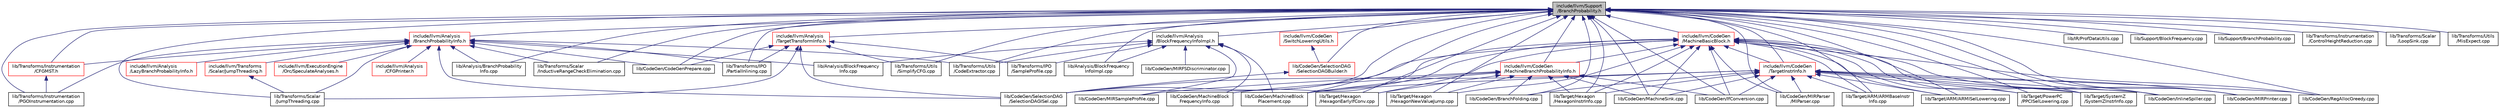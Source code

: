 digraph "include/llvm/Support/BranchProbability.h"
{
 // LATEX_PDF_SIZE
  bgcolor="transparent";
  edge [fontname="Helvetica",fontsize="10",labelfontname="Helvetica",labelfontsize="10"];
  node [fontname="Helvetica",fontsize="10",shape=record];
  Node1 [label="include/llvm/Support\l/BranchProbability.h",height=0.2,width=0.4,color="black", fillcolor="grey75", style="filled", fontcolor="black",tooltip=" "];
  Node1 -> Node2 [dir="back",color="midnightblue",fontsize="10",style="solid",fontname="Helvetica"];
  Node2 [label="include/llvm/Analysis\l/BlockFrequencyInfoImpl.h",height=0.2,width=0.4,color="black",URL="$BlockFrequencyInfoImpl_8h.html",tooltip=" "];
  Node2 -> Node3 [dir="back",color="midnightblue",fontsize="10",style="solid",fontname="Helvetica"];
  Node3 [label="lib/Analysis/BlockFrequency\lInfo.cpp",height=0.2,width=0.4,color="black",URL="$BlockFrequencyInfo_8cpp.html",tooltip=" "];
  Node2 -> Node4 [dir="back",color="midnightblue",fontsize="10",style="solid",fontname="Helvetica"];
  Node4 [label="lib/Analysis/BlockFrequency\lInfoImpl.cpp",height=0.2,width=0.4,color="black",URL="$BlockFrequencyInfoImpl_8cpp.html",tooltip=" "];
  Node2 -> Node5 [dir="back",color="midnightblue",fontsize="10",style="solid",fontname="Helvetica"];
  Node5 [label="lib/CodeGen/MachineBlock\lFrequencyInfo.cpp",height=0.2,width=0.4,color="black",URL="$MachineBlockFrequencyInfo_8cpp.html",tooltip=" "];
  Node2 -> Node6 [dir="back",color="midnightblue",fontsize="10",style="solid",fontname="Helvetica"];
  Node6 [label="lib/CodeGen/MachineBlock\lPlacement.cpp",height=0.2,width=0.4,color="black",URL="$MachineBlockPlacement_8cpp.html",tooltip=" "];
  Node2 -> Node7 [dir="back",color="midnightblue",fontsize="10",style="solid",fontname="Helvetica"];
  Node7 [label="lib/CodeGen/MIRFSDiscriminator.cpp",height=0.2,width=0.4,color="black",URL="$MIRFSDiscriminator_8cpp.html",tooltip=" "];
  Node2 -> Node8 [dir="back",color="midnightblue",fontsize="10",style="solid",fontname="Helvetica"];
  Node8 [label="lib/CodeGen/MIRSampleProfile.cpp",height=0.2,width=0.4,color="black",URL="$MIRSampleProfile_8cpp.html",tooltip=" "];
  Node2 -> Node9 [dir="back",color="midnightblue",fontsize="10",style="solid",fontname="Helvetica"];
  Node9 [label="lib/Transforms/IPO\l/SampleProfile.cpp",height=0.2,width=0.4,color="black",URL="$SampleProfile_8cpp.html",tooltip=" "];
  Node2 -> Node10 [dir="back",color="midnightblue",fontsize="10",style="solid",fontname="Helvetica"];
  Node10 [label="lib/Transforms/Utils\l/CodeExtractor.cpp",height=0.2,width=0.4,color="black",URL="$CodeExtractor_8cpp.html",tooltip=" "];
  Node1 -> Node11 [dir="back",color="midnightblue",fontsize="10",style="solid",fontname="Helvetica"];
  Node11 [label="include/llvm/Analysis\l/BranchProbabilityInfo.h",height=0.2,width=0.4,color="red",URL="$BranchProbabilityInfo_8h.html",tooltip=" "];
  Node11 -> Node12 [dir="back",color="midnightblue",fontsize="10",style="solid",fontname="Helvetica"];
  Node12 [label="include/llvm/Analysis\l/CFGPrinter.h",height=0.2,width=0.4,color="red",URL="$CFGPrinter_8h.html",tooltip=" "];
  Node11 -> Node26 [dir="back",color="midnightblue",fontsize="10",style="solid",fontname="Helvetica"];
  Node26 [label="include/llvm/Analysis\l/LazyBranchProbabilityInfo.h",height=0.2,width=0.4,color="red",URL="$LazyBranchProbabilityInfo_8h.html",tooltip=" "];
  Node11 -> Node39 [dir="back",color="midnightblue",fontsize="10",style="solid",fontname="Helvetica"];
  Node39 [label="include/llvm/ExecutionEngine\l/Orc/SpeculateAnalyses.h",height=0.2,width=0.4,color="red",URL="$SpeculateAnalyses_8h.html",tooltip=" "];
  Node11 -> Node41 [dir="back",color="midnightblue",fontsize="10",style="solid",fontname="Helvetica"];
  Node41 [label="include/llvm/Transforms\l/Scalar/JumpThreading.h",height=0.2,width=0.4,color="red",URL="$JumpThreading_8h.html",tooltip=" "];
  Node41 -> Node43 [dir="back",color="midnightblue",fontsize="10",style="solid",fontname="Helvetica"];
  Node43 [label="lib/Transforms/Scalar\l/JumpThreading.cpp",height=0.2,width=0.4,color="black",URL="$JumpThreading_8cpp.html",tooltip=" "];
  Node11 -> Node3 [dir="back",color="midnightblue",fontsize="10",style="solid",fontname="Helvetica"];
  Node11 -> Node44 [dir="back",color="midnightblue",fontsize="10",style="solid",fontname="Helvetica"];
  Node44 [label="lib/Analysis/BranchProbability\lInfo.cpp",height=0.2,width=0.4,color="black",URL="$BranchProbabilityInfo_8cpp.html",tooltip=" "];
  Node11 -> Node47 [dir="back",color="midnightblue",fontsize="10",style="solid",fontname="Helvetica"];
  Node47 [label="lib/CodeGen/CodeGenPrepare.cpp",height=0.2,width=0.4,color="black",URL="$CodeGenPrepare_8cpp.html",tooltip=" "];
  Node11 -> Node32 [dir="back",color="midnightblue",fontsize="10",style="solid",fontname="Helvetica"];
  Node32 [label="lib/CodeGen/SelectionDAG\l/SelectionDAGISel.cpp",height=0.2,width=0.4,color="black",URL="$SelectionDAGISel_8cpp.html",tooltip=" "];
  Node11 -> Node59 [dir="back",color="midnightblue",fontsize="10",style="solid",fontname="Helvetica"];
  Node59 [label="lib/Transforms/Instrumentation\l/CFGMST.h",height=0.2,width=0.4,color="red",URL="$CFGMST_8h.html",tooltip=" "];
  Node59 -> Node61 [dir="back",color="midnightblue",fontsize="10",style="solid",fontname="Helvetica"];
  Node61 [label="lib/Transforms/Instrumentation\l/PGOInstrumentation.cpp",height=0.2,width=0.4,color="black",URL="$PGOInstrumentation_8cpp.html",tooltip=" "];
  Node11 -> Node61 [dir="back",color="midnightblue",fontsize="10",style="solid",fontname="Helvetica"];
  Node11 -> Node63 [dir="back",color="midnightblue",fontsize="10",style="solid",fontname="Helvetica"];
  Node63 [label="lib/Transforms/IPO\l/PartialInlining.cpp",height=0.2,width=0.4,color="black",URL="$PartialInlining_8cpp.html",tooltip=" "];
  Node11 -> Node64 [dir="back",color="midnightblue",fontsize="10",style="solid",fontname="Helvetica"];
  Node64 [label="lib/Transforms/Scalar\l/InductiveRangeCheckElimination.cpp",height=0.2,width=0.4,color="black",URL="$InductiveRangeCheckElimination_8cpp.html",tooltip=" "];
  Node11 -> Node43 [dir="back",color="midnightblue",fontsize="10",style="solid",fontname="Helvetica"];
  Node11 -> Node10 [dir="back",color="midnightblue",fontsize="10",style="solid",fontname="Helvetica"];
  Node1 -> Node70 [dir="back",color="midnightblue",fontsize="10",style="solid",fontname="Helvetica"];
  Node70 [label="include/llvm/Analysis\l/TargetTransformInfo.h",height=0.2,width=0.4,color="red",URL="$TargetTransformInfo_8h.html",tooltip=" "];
  Node70 -> Node47 [dir="back",color="midnightblue",fontsize="10",style="solid",fontname="Helvetica"];
  Node70 -> Node32 [dir="back",color="midnightblue",fontsize="10",style="solid",fontname="Helvetica"];
  Node70 -> Node63 [dir="back",color="midnightblue",fontsize="10",style="solid",fontname="Helvetica"];
  Node70 -> Node9 [dir="back",color="midnightblue",fontsize="10",style="solid",fontname="Helvetica"];
  Node70 -> Node43 [dir="back",color="midnightblue",fontsize="10",style="solid",fontname="Helvetica"];
  Node70 -> Node284 [dir="back",color="midnightblue",fontsize="10",style="solid",fontname="Helvetica"];
  Node284 [label="lib/Transforms/Utils\l/SimplifyCFG.cpp",height=0.2,width=0.4,color="black",URL="$SimplifyCFG_8cpp.html",tooltip=" "];
  Node1 -> Node289 [dir="back",color="midnightblue",fontsize="10",style="solid",fontname="Helvetica"];
  Node289 [label="include/llvm/CodeGen\l/MachineBasicBlock.h",height=0.2,width=0.4,color="red",URL="$MachineBasicBlock_8h.html",tooltip=" "];
  Node289 -> Node536 [dir="back",color="midnightblue",fontsize="10",style="solid",fontname="Helvetica"];
  Node536 [label="include/llvm/CodeGen\l/MachineBranchProbabilityInfo.h",height=0.2,width=0.4,color="red",URL="$MachineBranchProbabilityInfo_8h.html",tooltip=" "];
  Node536 -> Node501 [dir="back",color="midnightblue",fontsize="10",style="solid",fontname="Helvetica"];
  Node501 [label="lib/CodeGen/BranchFolding.cpp",height=0.2,width=0.4,color="black",URL="$BranchFolding_8cpp.html",tooltip=" "];
  Node536 -> Node502 [dir="back",color="midnightblue",fontsize="10",style="solid",fontname="Helvetica"];
  Node502 [label="lib/CodeGen/IfConversion.cpp",height=0.2,width=0.4,color="black",URL="$IfConversion_8cpp.html",tooltip=" "];
  Node536 -> Node5 [dir="back",color="midnightblue",fontsize="10",style="solid",fontname="Helvetica"];
  Node536 -> Node6 [dir="back",color="midnightblue",fontsize="10",style="solid",fontname="Helvetica"];
  Node536 -> Node540 [dir="back",color="midnightblue",fontsize="10",style="solid",fontname="Helvetica"];
  Node540 [label="lib/CodeGen/MachineSink.cpp",height=0.2,width=0.4,color="black",URL="$MachineSink_8cpp.html",tooltip=" "];
  Node536 -> Node8 [dir="back",color="midnightblue",fontsize="10",style="solid",fontname="Helvetica"];
  Node536 -> Node547 [dir="back",color="midnightblue",fontsize="10",style="solid",fontname="Helvetica"];
  Node547 [label="lib/Target/Hexagon\l/HexagonEarlyIfConv.cpp",height=0.2,width=0.4,color="black",URL="$HexagonEarlyIfConv_8cpp.html",tooltip=" "];
  Node536 -> Node313 [dir="back",color="midnightblue",fontsize="10",style="solid",fontname="Helvetica"];
  Node313 [label="lib/Target/Hexagon\l/HexagonInstrInfo.cpp",height=0.2,width=0.4,color="black",URL="$HexagonInstrInfo_8cpp.html",tooltip=" "];
  Node536 -> Node548 [dir="back",color="midnightblue",fontsize="10",style="solid",fontname="Helvetica"];
  Node548 [label="lib/Target/Hexagon\l/HexagonNewValueJump.cpp",height=0.2,width=0.4,color="black",URL="$HexagonNewValueJump_8cpp.html",tooltip=" "];
  Node289 -> Node886 [dir="back",color="midnightblue",fontsize="10",style="solid",fontname="Helvetica"];
  Node886 [label="include/llvm/CodeGen\l/TargetInstrInfo.h",height=0.2,width=0.4,color="red",URL="$TargetInstrInfo_8h.html",tooltip=" "];
  Node886 -> Node501 [dir="back",color="midnightblue",fontsize="10",style="solid",fontname="Helvetica"];
  Node886 -> Node502 [dir="back",color="midnightblue",fontsize="10",style="solid",fontname="Helvetica"];
  Node886 -> Node403 [dir="back",color="midnightblue",fontsize="10",style="solid",fontname="Helvetica"];
  Node403 [label="lib/CodeGen/InlineSpiller.cpp",height=0.2,width=0.4,color="black",URL="$InlineSpiller_8cpp.html",tooltip=" "];
  Node886 -> Node6 [dir="back",color="midnightblue",fontsize="10",style="solid",fontname="Helvetica"];
  Node886 -> Node540 [dir="back",color="midnightblue",fontsize="10",style="solid",fontname="Helvetica"];
  Node886 -> Node909 [dir="back",color="midnightblue",fontsize="10",style="solid",fontname="Helvetica"];
  Node909 [label="lib/CodeGen/MIRParser\l/MIParser.cpp",height=0.2,width=0.4,color="black",URL="$MIParser_8cpp.html",tooltip=" "];
  Node886 -> Node910 [dir="back",color="midnightblue",fontsize="10",style="solid",fontname="Helvetica"];
  Node910 [label="lib/CodeGen/MIRPrinter.cpp",height=0.2,width=0.4,color="black",URL="$MIRPrinter_8cpp.html",tooltip=" "];
  Node886 -> Node408 [dir="back",color="midnightblue",fontsize="10",style="solid",fontname="Helvetica"];
  Node408 [label="lib/CodeGen/RegAllocGreedy.cpp",height=0.2,width=0.4,color="black",URL="$RegAllocGreedy_8cpp.html",tooltip=" "];
  Node886 -> Node32 [dir="back",color="midnightblue",fontsize="10",style="solid",fontname="Helvetica"];
  Node886 -> Node202 [dir="back",color="midnightblue",fontsize="10",style="solid",fontname="Helvetica"];
  Node202 [label="lib/Target/ARM/ARMBaseInstr\lInfo.cpp",height=0.2,width=0.4,color="black",URL="$ARMBaseInstrInfo_8cpp.html",tooltip=" "];
  Node886 -> Node88 [dir="back",color="midnightblue",fontsize="10",style="solid",fontname="Helvetica"];
  Node88 [label="lib/Target/ARM/ARMISelLowering.cpp",height=0.2,width=0.4,color="black",URL="$ARMISelLowering_8cpp.html",tooltip=" "];
  Node886 -> Node313 [dir="back",color="midnightblue",fontsize="10",style="solid",fontname="Helvetica"];
  Node886 -> Node833 [dir="back",color="midnightblue",fontsize="10",style="solid",fontname="Helvetica"];
  Node833 [label="lib/Target/PowerPC\l/PPCISelLowering.cpp",height=0.2,width=0.4,color="black",URL="$PPCISelLowering_8cpp.html",tooltip=" "];
  Node886 -> Node457 [dir="back",color="midnightblue",fontsize="10",style="solid",fontname="Helvetica"];
  Node457 [label="lib/Target/SystemZ\l/SystemZInstrInfo.cpp",height=0.2,width=0.4,color="black",URL="$SystemZInstrInfo_8cpp.html",tooltip=" "];
  Node289 -> Node502 [dir="back",color="midnightblue",fontsize="10",style="solid",fontname="Helvetica"];
  Node289 -> Node403 [dir="back",color="midnightblue",fontsize="10",style="solid",fontname="Helvetica"];
  Node289 -> Node5 [dir="back",color="midnightblue",fontsize="10",style="solid",fontname="Helvetica"];
  Node289 -> Node6 [dir="back",color="midnightblue",fontsize="10",style="solid",fontname="Helvetica"];
  Node289 -> Node540 [dir="back",color="midnightblue",fontsize="10",style="solid",fontname="Helvetica"];
  Node289 -> Node909 [dir="back",color="midnightblue",fontsize="10",style="solid",fontname="Helvetica"];
  Node289 -> Node910 [dir="back",color="midnightblue",fontsize="10",style="solid",fontname="Helvetica"];
  Node289 -> Node408 [dir="back",color="midnightblue",fontsize="10",style="solid",fontname="Helvetica"];
  Node289 -> Node32 [dir="back",color="midnightblue",fontsize="10",style="solid",fontname="Helvetica"];
  Node289 -> Node202 [dir="back",color="midnightblue",fontsize="10",style="solid",fontname="Helvetica"];
  Node289 -> Node88 [dir="back",color="midnightblue",fontsize="10",style="solid",fontname="Helvetica"];
  Node289 -> Node547 [dir="back",color="midnightblue",fontsize="10",style="solid",fontname="Helvetica"];
  Node289 -> Node313 [dir="back",color="midnightblue",fontsize="10",style="solid",fontname="Helvetica"];
  Node289 -> Node548 [dir="back",color="midnightblue",fontsize="10",style="solid",fontname="Helvetica"];
  Node289 -> Node833 [dir="back",color="midnightblue",fontsize="10",style="solid",fontname="Helvetica"];
  Node289 -> Node457 [dir="back",color="midnightblue",fontsize="10",style="solid",fontname="Helvetica"];
  Node1 -> Node536 [dir="back",color="midnightblue",fontsize="10",style="solid",fontname="Helvetica"];
  Node1 -> Node1504 [dir="back",color="midnightblue",fontsize="10",style="solid",fontname="Helvetica"];
  Node1504 [label="include/llvm/CodeGen\l/SwitchLoweringUtils.h",height=0.2,width=0.4,color="red",URL="$SwitchLoweringUtils_8h.html",tooltip=" "];
  Node1504 -> Node301 [dir="back",color="midnightblue",fontsize="10",style="solid",fontname="Helvetica"];
  Node301 [label="lib/CodeGen/SelectionDAG\l/SelectionDAGBuilder.h",height=0.2,width=0.4,color="red",URL="$SelectionDAGBuilder_8h.html",tooltip=" "];
  Node301 -> Node32 [dir="back",color="midnightblue",fontsize="10",style="solid",fontname="Helvetica"];
  Node1 -> Node886 [dir="back",color="midnightblue",fontsize="10",style="solid",fontname="Helvetica"];
  Node1 -> Node4 [dir="back",color="midnightblue",fontsize="10",style="solid",fontname="Helvetica"];
  Node1 -> Node44 [dir="back",color="midnightblue",fontsize="10",style="solid",fontname="Helvetica"];
  Node1 -> Node501 [dir="back",color="midnightblue",fontsize="10",style="solid",fontname="Helvetica"];
  Node1 -> Node47 [dir="back",color="midnightblue",fontsize="10",style="solid",fontname="Helvetica"];
  Node1 -> Node502 [dir="back",color="midnightblue",fontsize="10",style="solid",fontname="Helvetica"];
  Node1 -> Node403 [dir="back",color="midnightblue",fontsize="10",style="solid",fontname="Helvetica"];
  Node1 -> Node6 [dir="back",color="midnightblue",fontsize="10",style="solid",fontname="Helvetica"];
  Node1 -> Node540 [dir="back",color="midnightblue",fontsize="10",style="solid",fontname="Helvetica"];
  Node1 -> Node909 [dir="back",color="midnightblue",fontsize="10",style="solid",fontname="Helvetica"];
  Node1 -> Node910 [dir="back",color="midnightblue",fontsize="10",style="solid",fontname="Helvetica"];
  Node1 -> Node408 [dir="back",color="midnightblue",fontsize="10",style="solid",fontname="Helvetica"];
  Node1 -> Node301 [dir="back",color="midnightblue",fontsize="10",style="solid",fontname="Helvetica"];
  Node1 -> Node32 [dir="back",color="midnightblue",fontsize="10",style="solid",fontname="Helvetica"];
  Node1 -> Node1505 [dir="back",color="midnightblue",fontsize="10",style="solid",fontname="Helvetica"];
  Node1505 [label="lib/IR/ProfDataUtils.cpp",height=0.2,width=0.4,color="black",URL="$ProfDataUtils_8cpp.html",tooltip=" "];
  Node1 -> Node1506 [dir="back",color="midnightblue",fontsize="10",style="solid",fontname="Helvetica"];
  Node1506 [label="lib/Support/BlockFrequency.cpp",height=0.2,width=0.4,color="black",URL="$BlockFrequency_8cpp.html",tooltip=" "];
  Node1 -> Node1507 [dir="back",color="midnightblue",fontsize="10",style="solid",fontname="Helvetica"];
  Node1507 [label="lib/Support/BranchProbability.cpp",height=0.2,width=0.4,color="black",URL="$BranchProbability_8cpp.html",tooltip=" "];
  Node1 -> Node202 [dir="back",color="midnightblue",fontsize="10",style="solid",fontname="Helvetica"];
  Node1 -> Node88 [dir="back",color="midnightblue",fontsize="10",style="solid",fontname="Helvetica"];
  Node1 -> Node547 [dir="back",color="midnightblue",fontsize="10",style="solid",fontname="Helvetica"];
  Node1 -> Node313 [dir="back",color="midnightblue",fontsize="10",style="solid",fontname="Helvetica"];
  Node1 -> Node548 [dir="back",color="midnightblue",fontsize="10",style="solid",fontname="Helvetica"];
  Node1 -> Node833 [dir="back",color="midnightblue",fontsize="10",style="solid",fontname="Helvetica"];
  Node1 -> Node457 [dir="back",color="midnightblue",fontsize="10",style="solid",fontname="Helvetica"];
  Node1 -> Node59 [dir="back",color="midnightblue",fontsize="10",style="solid",fontname="Helvetica"];
  Node1 -> Node1508 [dir="back",color="midnightblue",fontsize="10",style="solid",fontname="Helvetica"];
  Node1508 [label="lib/Transforms/Instrumentation\l/ControlHeightReduction.cpp",height=0.2,width=0.4,color="black",URL="$ControlHeightReduction_8cpp.html",tooltip=" "];
  Node1 -> Node61 [dir="back",color="midnightblue",fontsize="10",style="solid",fontname="Helvetica"];
  Node1 -> Node63 [dir="back",color="midnightblue",fontsize="10",style="solid",fontname="Helvetica"];
  Node1 -> Node64 [dir="back",color="midnightblue",fontsize="10",style="solid",fontname="Helvetica"];
  Node1 -> Node43 [dir="back",color="midnightblue",fontsize="10",style="solid",fontname="Helvetica"];
  Node1 -> Node1509 [dir="back",color="midnightblue",fontsize="10",style="solid",fontname="Helvetica"];
  Node1509 [label="lib/Transforms/Scalar\l/LoopSink.cpp",height=0.2,width=0.4,color="black",URL="$LoopSink_8cpp.html",tooltip=" "];
  Node1 -> Node10 [dir="back",color="midnightblue",fontsize="10",style="solid",fontname="Helvetica"];
  Node1 -> Node1510 [dir="back",color="midnightblue",fontsize="10",style="solid",fontname="Helvetica"];
  Node1510 [label="lib/Transforms/Utils\l/MisExpect.cpp",height=0.2,width=0.4,color="black",URL="$MisExpect_8cpp.html",tooltip=" "];
  Node1 -> Node284 [dir="back",color="midnightblue",fontsize="10",style="solid",fontname="Helvetica"];
}
